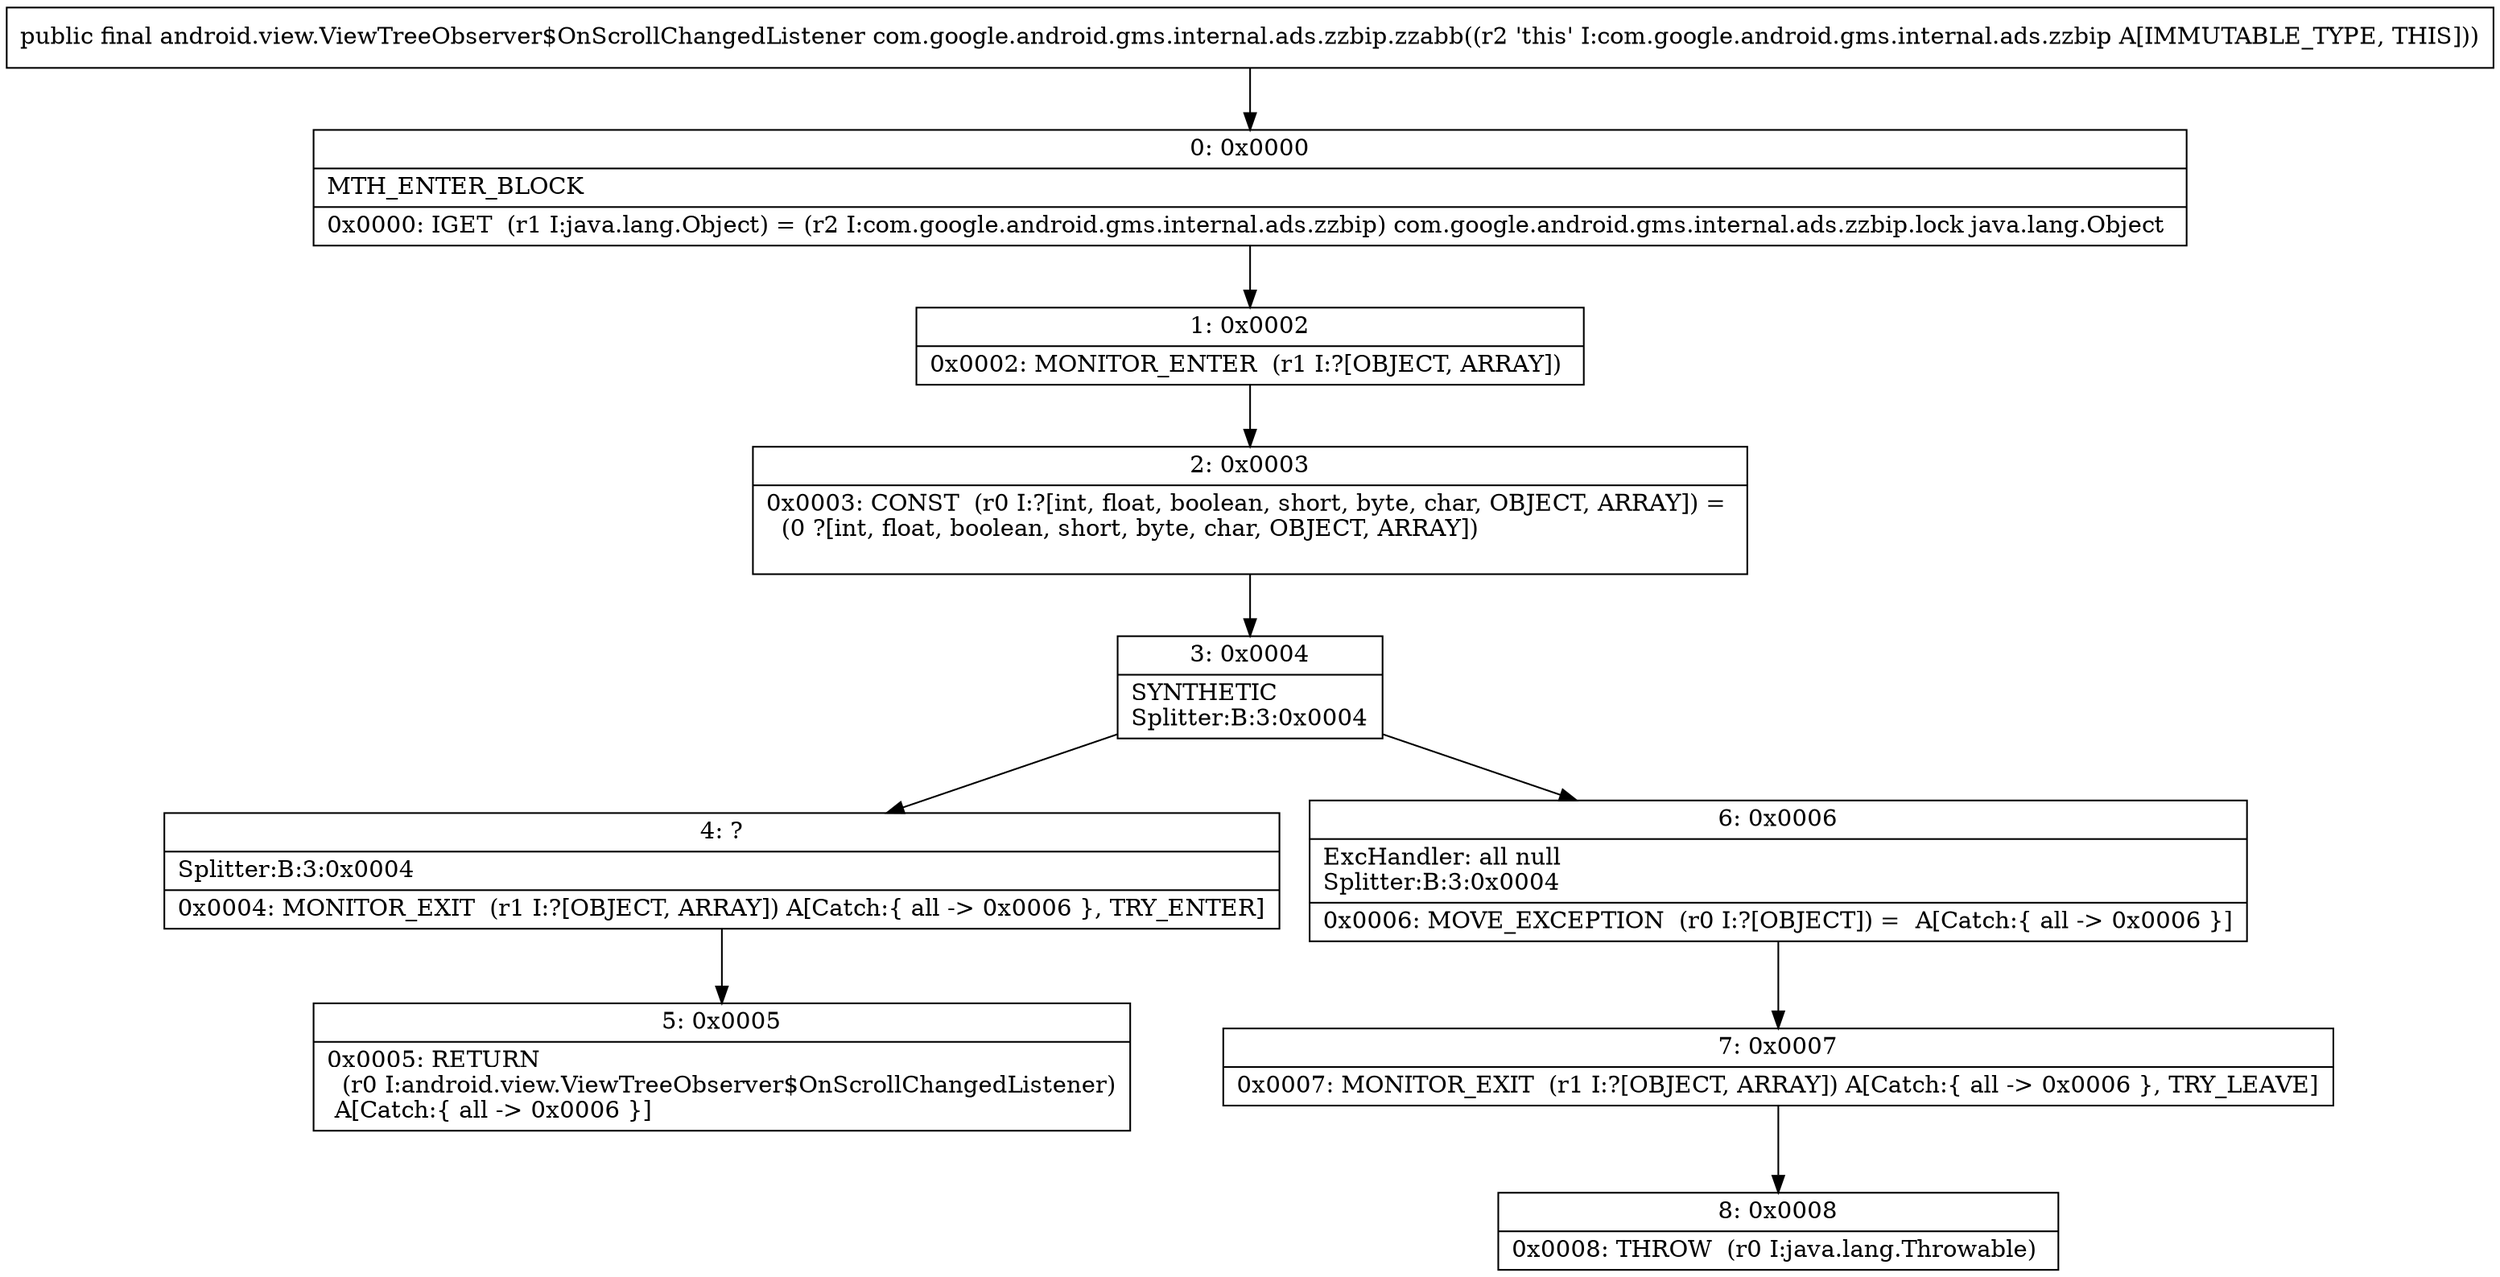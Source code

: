 digraph "CFG forcom.google.android.gms.internal.ads.zzbip.zzabb()Landroid\/view\/ViewTreeObserver$OnScrollChangedListener;" {
Node_0 [shape=record,label="{0\:\ 0x0000|MTH_ENTER_BLOCK\l|0x0000: IGET  (r1 I:java.lang.Object) = (r2 I:com.google.android.gms.internal.ads.zzbip) com.google.android.gms.internal.ads.zzbip.lock java.lang.Object \l}"];
Node_1 [shape=record,label="{1\:\ 0x0002|0x0002: MONITOR_ENTER  (r1 I:?[OBJECT, ARRAY]) \l}"];
Node_2 [shape=record,label="{2\:\ 0x0003|0x0003: CONST  (r0 I:?[int, float, boolean, short, byte, char, OBJECT, ARRAY]) = \l  (0 ?[int, float, boolean, short, byte, char, OBJECT, ARRAY])\l \l}"];
Node_3 [shape=record,label="{3\:\ 0x0004|SYNTHETIC\lSplitter:B:3:0x0004\l}"];
Node_4 [shape=record,label="{4\:\ ?|Splitter:B:3:0x0004\l|0x0004: MONITOR_EXIT  (r1 I:?[OBJECT, ARRAY]) A[Catch:\{ all \-\> 0x0006 \}, TRY_ENTER]\l}"];
Node_5 [shape=record,label="{5\:\ 0x0005|0x0005: RETURN  \l  (r0 I:android.view.ViewTreeObserver$OnScrollChangedListener)\l A[Catch:\{ all \-\> 0x0006 \}]\l}"];
Node_6 [shape=record,label="{6\:\ 0x0006|ExcHandler: all null\lSplitter:B:3:0x0004\l|0x0006: MOVE_EXCEPTION  (r0 I:?[OBJECT]) =  A[Catch:\{ all \-\> 0x0006 \}]\l}"];
Node_7 [shape=record,label="{7\:\ 0x0007|0x0007: MONITOR_EXIT  (r1 I:?[OBJECT, ARRAY]) A[Catch:\{ all \-\> 0x0006 \}, TRY_LEAVE]\l}"];
Node_8 [shape=record,label="{8\:\ 0x0008|0x0008: THROW  (r0 I:java.lang.Throwable) \l}"];
MethodNode[shape=record,label="{public final android.view.ViewTreeObserver$OnScrollChangedListener com.google.android.gms.internal.ads.zzbip.zzabb((r2 'this' I:com.google.android.gms.internal.ads.zzbip A[IMMUTABLE_TYPE, THIS])) }"];
MethodNode -> Node_0;
Node_0 -> Node_1;
Node_1 -> Node_2;
Node_2 -> Node_3;
Node_3 -> Node_4;
Node_3 -> Node_6;
Node_4 -> Node_5;
Node_6 -> Node_7;
Node_7 -> Node_8;
}

